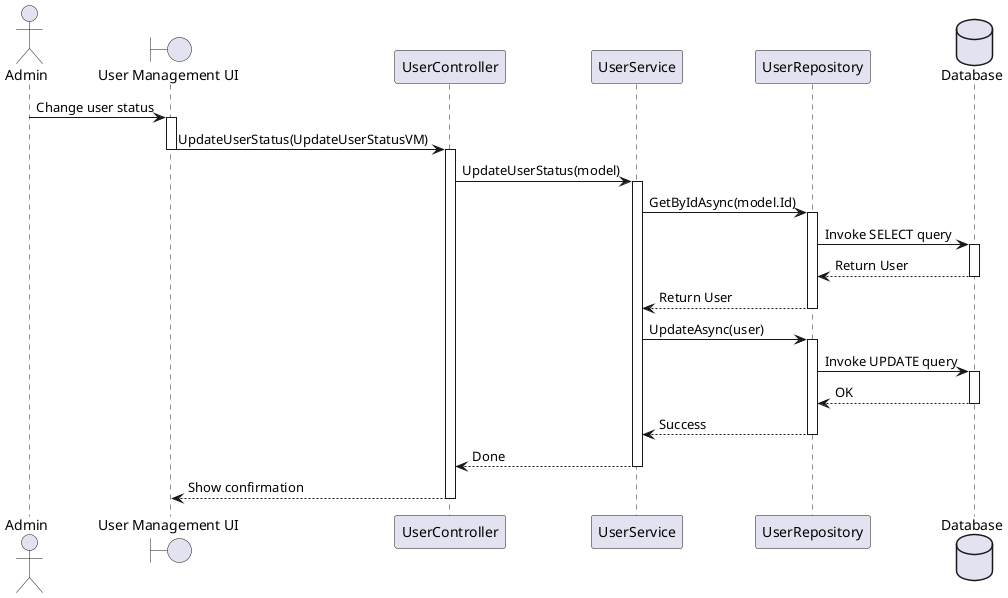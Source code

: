 @startuml

actor Admin
boundary "User Management UI" as Screen
participant "UserController" as Controller
participant "UserService" as Service
participant "UserRepository" as Repository
database "Database" as DB

Admin -> Screen : Change user status
activate Screen
Screen -> Controller : UpdateUserStatus(UpdateUserStatusVM)
deactivate Screen
activate Controller

Controller -> Service : UpdateUserStatus(model)
activate Service

' === Fetch user by Id ===
Service -> Repository : GetByIdAsync(model.Id)
activate Repository
Repository -> DB : Invoke SELECT query
activate DB
DB --> Repository : Return User
deactivate DB
Repository --> Service : Return User
deactivate Repository

' === Update user status ===
Service -> Repository : UpdateAsync(user)
activate Repository
Repository -> DB : Invoke UPDATE query
activate DB
DB --> Repository : OK
deactivate DB
Repository --> Service : Success
deactivate Repository

Service --> Controller : Done
deactivate Service

Controller --> Screen : Show confirmation
deactivate Controller
@enduml
